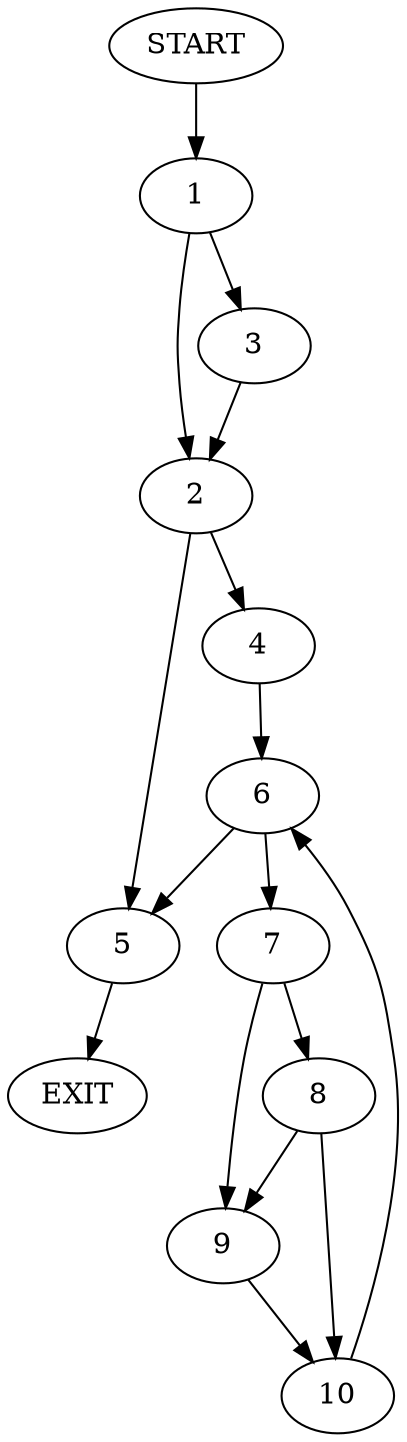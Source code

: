 digraph {
0 [label="START"]
11 [label="EXIT"]
0 -> 1
1 -> 2
1 -> 3
3 -> 2
2 -> 4
2 -> 5
5 -> 11
4 -> 6
6 -> 7
6 -> 5
7 -> 8
7 -> 9
8 -> 9
8 -> 10
9 -> 10
10 -> 6
}
